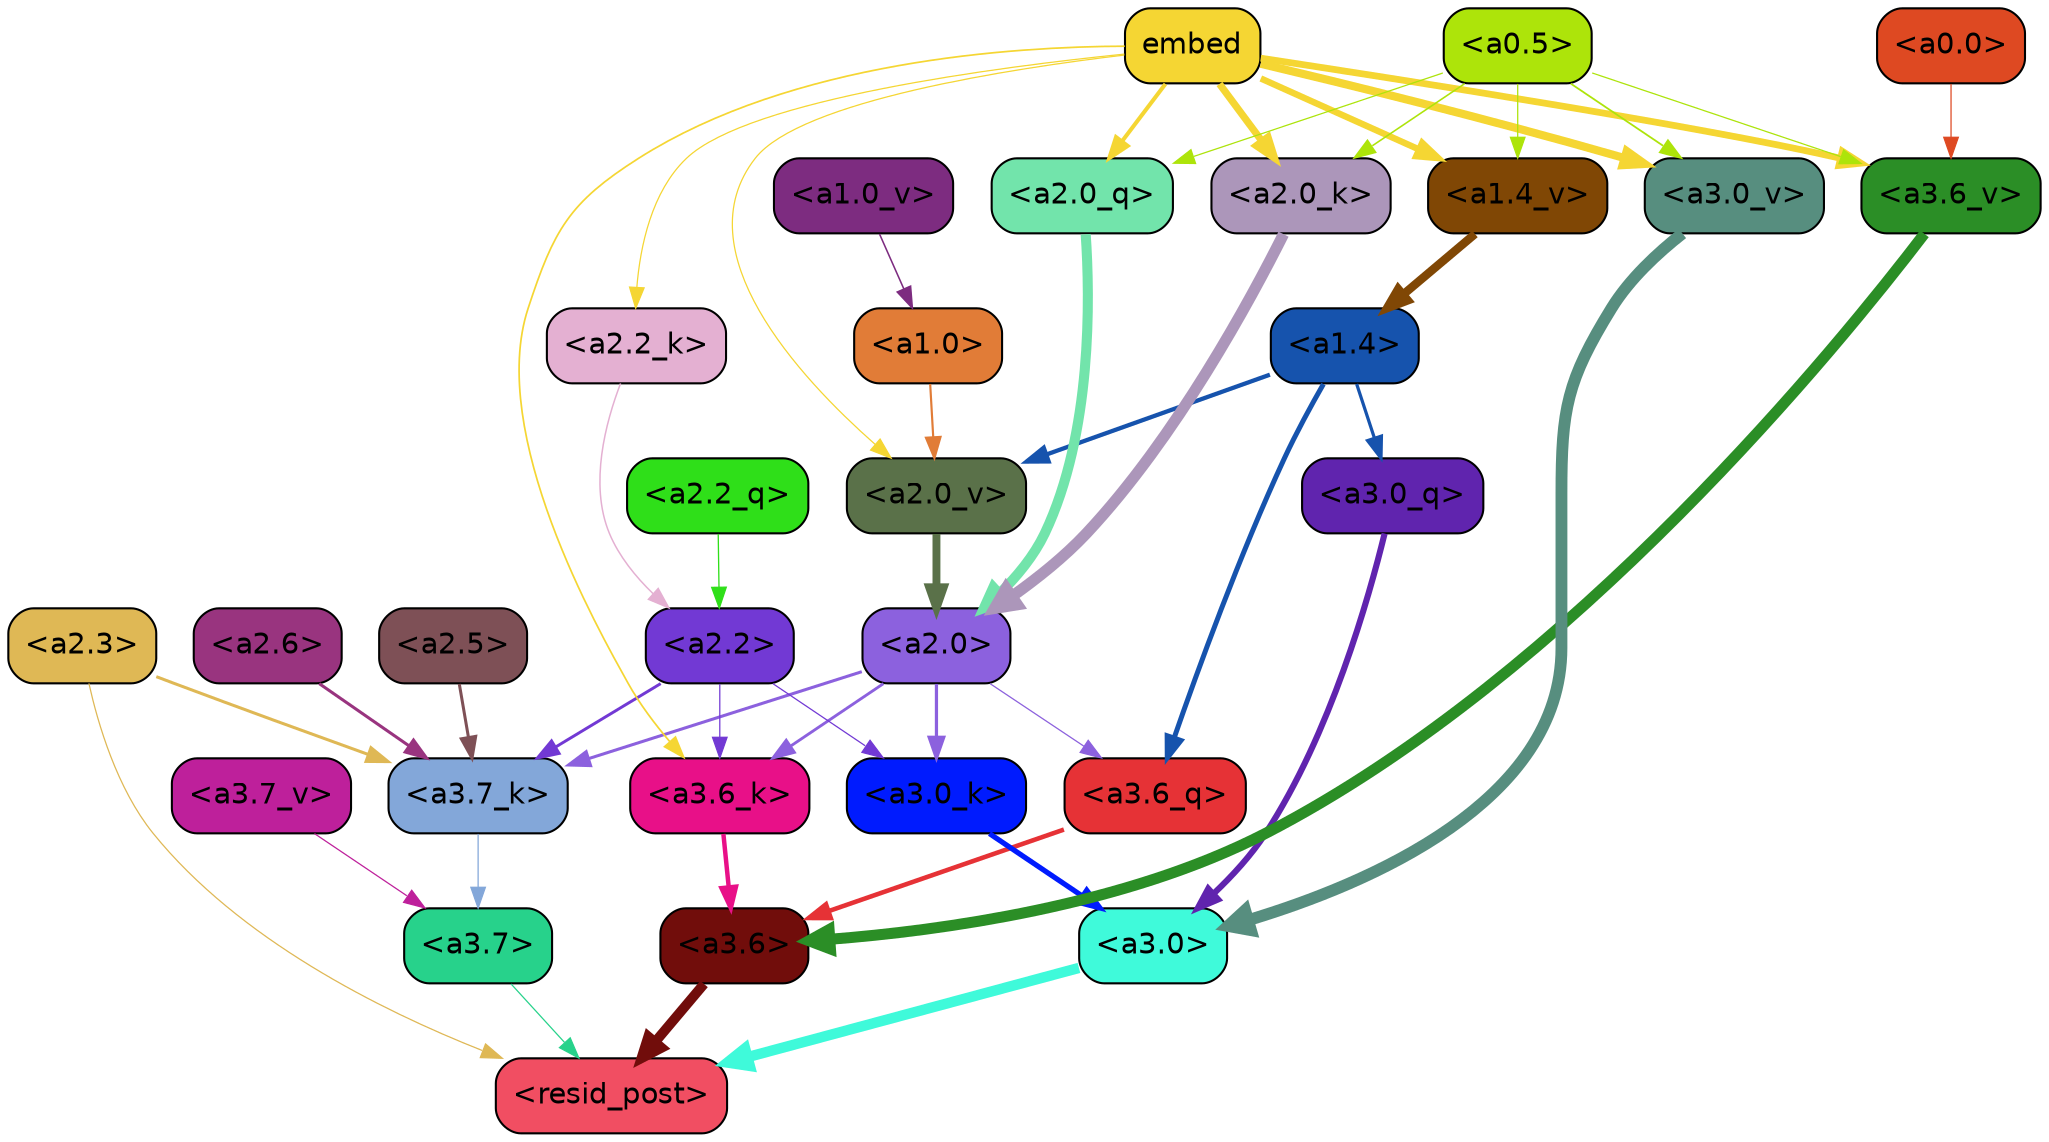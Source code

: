 strict digraph "" {
	graph [bgcolor=transparent,
		layout=dot,
		overlap=false,
		splines=true
	];
	"<a3.7>"	[color=black,
		fillcolor="#27d28b",
		fontname=Helvetica,
		shape=box,
		style="filled, rounded"];
	"<resid_post>"	[color=black,
		fillcolor="#f14e62",
		fontname=Helvetica,
		shape=box,
		style="filled, rounded"];
	"<a3.7>" -> "<resid_post>"	[color="#27d28b",
		penwidth=0.6];
	"<a3.6>"	[color=black,
		fillcolor="#710d0b",
		fontname=Helvetica,
		shape=box,
		style="filled, rounded"];
	"<a3.6>" -> "<resid_post>"	[color="#710d0b",
		penwidth=4.749041676521301];
	"<a3.0>"	[color=black,
		fillcolor="#3ffada",
		fontname=Helvetica,
		shape=box,
		style="filled, rounded"];
	"<a3.0>" -> "<resid_post>"	[color="#3ffada",
		penwidth=5.004215121269226];
	"<a2.3>"	[color=black,
		fillcolor="#dfb855",
		fontname=Helvetica,
		shape=box,
		style="filled, rounded"];
	"<a2.3>" -> "<resid_post>"	[color="#dfb855",
		penwidth=0.6];
	"<a3.7_k>"	[color=black,
		fillcolor="#83a7d9",
		fontname=Helvetica,
		shape=box,
		style="filled, rounded"];
	"<a2.3>" -> "<a3.7_k>"	[color="#dfb855",
		penwidth=1.4559586644172668];
	"<a3.6_q>"	[color=black,
		fillcolor="#e63236",
		fontname=Helvetica,
		shape=box,
		style="filled, rounded"];
	"<a3.6_q>" -> "<a3.6>"	[color="#e63236",
		penwidth=2.199681341648102];
	"<a3.0_q>"	[color=black,
		fillcolor="#6024ae",
		fontname=Helvetica,
		shape=box,
		style="filled, rounded"];
	"<a3.0_q>" -> "<a3.0>"	[color="#6024ae",
		penwidth=2.9459195733070374];
	"<a3.7_k>" -> "<a3.7>"	[color="#83a7d9",
		penwidth=0.6];
	"<a3.6_k>"	[color=black,
		fillcolor="#e81088",
		fontname=Helvetica,
		shape=box,
		style="filled, rounded"];
	"<a3.6_k>" -> "<a3.6>"	[color="#e81088",
		penwidth=2.13908451795578];
	"<a3.0_k>"	[color=black,
		fillcolor="#001bfe",
		fontname=Helvetica,
		shape=box,
		style="filled, rounded"];
	"<a3.0_k>" -> "<a3.0>"	[color="#001bfe",
		penwidth=2.520303964614868];
	"<a3.7_v>"	[color=black,
		fillcolor="#be209b",
		fontname=Helvetica,
		shape=box,
		style="filled, rounded"];
	"<a3.7_v>" -> "<a3.7>"	[color="#be209b",
		penwidth=0.6];
	"<a3.6_v>"	[color=black,
		fillcolor="#2b8e26",
		fontname=Helvetica,
		shape=box,
		style="filled, rounded"];
	"<a3.6_v>" -> "<a3.6>"	[color="#2b8e26",
		penwidth=5.297133803367615];
	"<a3.0_v>"	[color=black,
		fillcolor="#578e7f",
		fontname=Helvetica,
		shape=box,
		style="filled, rounded"];
	"<a3.0_v>" -> "<a3.0>"	[color="#578e7f",
		penwidth=5.680712580680847];
	"<a2.0>"	[color=black,
		fillcolor="#8c61de",
		fontname=Helvetica,
		shape=box,
		style="filled, rounded"];
	"<a2.0>" -> "<a3.6_q>"	[color="#8c61de",
		penwidth=0.6];
	"<a2.0>" -> "<a3.7_k>"	[color="#8c61de",
		penwidth=1.4582423567771912];
	"<a2.0>" -> "<a3.6_k>"	[color="#8c61de",
		penwidth=1.3792681694030762];
	"<a2.0>" -> "<a3.0_k>"	[color="#8c61de",
		penwidth=1.5433646440505981];
	"<a1.4>"	[color=black,
		fillcolor="#1653ad",
		fontname=Helvetica,
		shape=box,
		style="filled, rounded"];
	"<a1.4>" -> "<a3.6_q>"	[color="#1653ad",
		penwidth=2.407962203025818];
	"<a1.4>" -> "<a3.0_q>"	[color="#1653ad",
		penwidth=1.5490156412124634];
	"<a2.0_v>"	[color=black,
		fillcolor="#5a7149",
		fontname=Helvetica,
		shape=box,
		style="filled, rounded"];
	"<a1.4>" -> "<a2.0_v>"	[color="#1653ad",
		penwidth=2.058677911758423];
	"<a2.6>"	[color=black,
		fillcolor="#99347f",
		fontname=Helvetica,
		shape=box,
		style="filled, rounded"];
	"<a2.6>" -> "<a3.7_k>"	[color="#99347f",
		penwidth=1.468173325061798];
	"<a2.5>"	[color=black,
		fillcolor="#7e5056",
		fontname=Helvetica,
		shape=box,
		style="filled, rounded"];
	"<a2.5>" -> "<a3.7_k>"	[color="#7e5056",
		penwidth=1.457568109035492];
	"<a2.2>"	[color=black,
		fillcolor="#7239d4",
		fontname=Helvetica,
		shape=box,
		style="filled, rounded"];
	"<a2.2>" -> "<a3.7_k>"	[color="#7239d4",
		penwidth=1.4199435114860535];
	"<a2.2>" -> "<a3.6_k>"	[color="#7239d4",
		penwidth=0.6];
	"<a2.2>" -> "<a3.0_k>"	[color="#7239d4",
		penwidth=0.6];
	embed	[color=black,
		fillcolor="#f5d633",
		fontname=Helvetica,
		shape=box,
		style="filled, rounded"];
	embed -> "<a3.6_k>"	[color="#f5d633",
		penwidth=0.8273519277572632];
	embed -> "<a3.6_v>"	[color="#f5d633",
		penwidth=3.2414157912135124];
	embed -> "<a3.0_v>"	[color="#f5d633",
		penwidth=3.929257571697235];
	"<a2.0_q>"	[color=black,
		fillcolor="#72e4ab",
		fontname=Helvetica,
		shape=box,
		style="filled, rounded"];
	embed -> "<a2.0_q>"	[color="#f5d633",
		penwidth=1.9435837268829346];
	"<a2.2_k>"	[color=black,
		fillcolor="#e4b0d2",
		fontname=Helvetica,
		shape=box,
		style="filled, rounded"];
	embed -> "<a2.2_k>"	[color="#f5d633",
		penwidth=0.6];
	"<a2.0_k>"	[color=black,
		fillcolor="#ac96ba",
		fontname=Helvetica,
		shape=box,
		style="filled, rounded"];
	embed -> "<a2.0_k>"	[color="#f5d633",
		penwidth=3.4579111337661743];
	embed -> "<a2.0_v>"	[color="#f5d633",
		penwidth=0.6];
	"<a1.4_v>"	[color=black,
		fillcolor="#804705",
		fontname=Helvetica,
		shape=box,
		style="filled, rounded"];
	embed -> "<a1.4_v>"	[color="#f5d633",
		penwidth=3.0905416011810303];
	"<a0.5>"	[color=black,
		fillcolor="#ade40a",
		fontname=Helvetica,
		shape=box,
		style="filled, rounded"];
	"<a0.5>" -> "<a3.6_v>"	[color="#ade40a",
		penwidth=0.6];
	"<a0.5>" -> "<a3.0_v>"	[color="#ade40a",
		penwidth=0.8535017371177673];
	"<a0.5>" -> "<a2.0_q>"	[color="#ade40a",
		penwidth=0.6];
	"<a0.5>" -> "<a2.0_k>"	[color="#ade40a",
		penwidth=0.7646331787109375];
	"<a0.5>" -> "<a1.4_v>"	[color="#ade40a",
		penwidth=0.6];
	"<a0.0>"	[color=black,
		fillcolor="#de4922",
		fontname=Helvetica,
		shape=box,
		style="filled, rounded"];
	"<a0.0>" -> "<a3.6_v>"	[color="#de4922",
		penwidth=0.6];
	"<a2.2_q>"	[color=black,
		fillcolor="#2fdf19",
		fontname=Helvetica,
		shape=box,
		style="filled, rounded"];
	"<a2.2_q>" -> "<a2.2>"	[color="#2fdf19",
		penwidth=0.6301735639572144];
	"<a2.0_q>" -> "<a2.0>"	[color="#72e4ab",
		penwidth=4.832814455032349];
	"<a2.2_k>" -> "<a2.2>"	[color="#e4b0d2",
		penwidth=0.7200896441936493];
	"<a2.0_k>" -> "<a2.0>"	[color="#ac96ba",
		penwidth=5.423068851232529];
	"<a2.0_v>" -> "<a2.0>"	[color="#5a7149",
		penwidth=3.7890332341194153];
	"<a1.0>"	[color=black,
		fillcolor="#e17c37",
		fontname=Helvetica,
		shape=box,
		style="filled, rounded"];
	"<a1.0>" -> "<a2.0_v>"	[color="#e17c37",
		penwidth=1.041085124015808];
	"<a1.4_v>" -> "<a1.4>"	[color="#804705",
		penwidth=4.065267086029053];
	"<a1.0_v>"	[color=black,
		fillcolor="#7d2c80",
		fontname=Helvetica,
		shape=box,
		style="filled, rounded"];
	"<a1.0_v>" -> "<a1.0>"	[color="#7d2c80",
		penwidth=0.7517843246459961];
}
